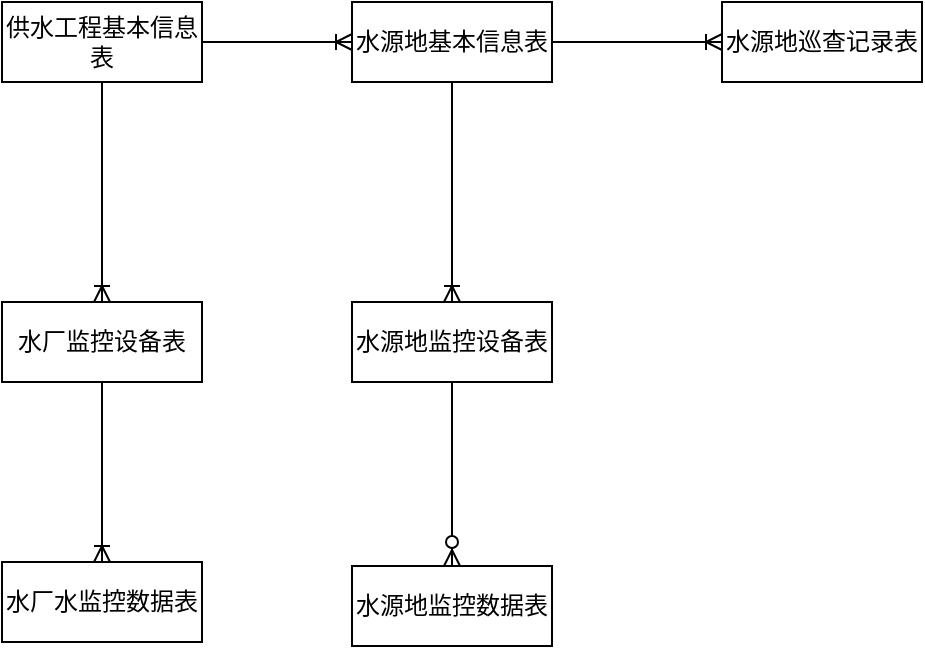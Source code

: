 <mxfile version="14.1.8" type="github">
  <diagram id="R2lEEEUBdFMjLlhIrx00" name="Page-1">
    <mxGraphModel dx="1422" dy="794" grid="0" gridSize="10" guides="1" tooltips="1" connect="1" arrows="1" fold="1" page="0" pageScale="1" pageWidth="850" pageHeight="1100" math="0" shadow="0" extFonts="Permanent Marker^https://fonts.googleapis.com/css?family=Permanent+Marker">
      <root>
        <mxCell id="0" />
        <mxCell id="1" parent="0" />
        <mxCell id="utO9Kj6KLsNNvzCChyN6-2" value="供水工程基本信息表" style="whiteSpace=wrap;html=1;align=center;" parent="1" vertex="1">
          <mxGeometry x="200" y="140" width="100" height="40" as="geometry" />
        </mxCell>
        <mxCell id="utO9Kj6KLsNNvzCChyN6-3" value="水源地基本信息表" style="whiteSpace=wrap;html=1;align=center;" parent="1" vertex="1">
          <mxGeometry x="375" y="140" width="100" height="40" as="geometry" />
        </mxCell>
        <mxCell id="utO9Kj6KLsNNvzCChyN6-4" value="水源地巡查记录表" style="whiteSpace=wrap;html=1;align=center;" parent="1" vertex="1">
          <mxGeometry x="560" y="140" width="100" height="40" as="geometry" />
        </mxCell>
        <mxCell id="utO9Kj6KLsNNvzCChyN6-5" value="" style="edgeStyle=entityRelationEdgeStyle;fontSize=12;html=1;endArrow=ERoneToMany;exitX=1;exitY=0.5;exitDx=0;exitDy=0;" parent="1" source="utO9Kj6KLsNNvzCChyN6-3" target="utO9Kj6KLsNNvzCChyN6-4" edge="1">
          <mxGeometry width="100" height="100" relative="1" as="geometry">
            <mxPoint x="420" y="380" as="sourcePoint" />
            <mxPoint x="520" y="280" as="targetPoint" />
          </mxGeometry>
        </mxCell>
        <mxCell id="utO9Kj6KLsNNvzCChyN6-6" value="水源地监控设备表" style="whiteSpace=wrap;html=1;align=center;" parent="1" vertex="1">
          <mxGeometry x="375" y="290" width="100" height="40" as="geometry" />
        </mxCell>
        <mxCell id="utO9Kj6KLsNNvzCChyN6-7" value="" style="fontSize=12;html=1;endArrow=ERoneToMany;entryX=0.5;entryY=0;entryDx=0;entryDy=0;" parent="1" source="utO9Kj6KLsNNvzCChyN6-3" target="utO9Kj6KLsNNvzCChyN6-6" edge="1">
          <mxGeometry width="100" height="100" relative="1" as="geometry">
            <mxPoint x="470" y="320" as="sourcePoint" />
            <mxPoint x="570" y="220" as="targetPoint" />
          </mxGeometry>
        </mxCell>
        <mxCell id="utO9Kj6KLsNNvzCChyN6-8" value="水源地监控数据表" style="whiteSpace=wrap;html=1;align=center;" parent="1" vertex="1">
          <mxGeometry x="375" y="422" width="100" height="40" as="geometry" />
        </mxCell>
        <mxCell id="utO9Kj6KLsNNvzCChyN6-9" value="" style="fontSize=12;html=1;endArrow=ERzeroToMany;endFill=1;exitX=0.5;exitY=1;exitDx=0;exitDy=0;entryX=0.5;entryY=0;entryDx=0;entryDy=0;" parent="1" source="utO9Kj6KLsNNvzCChyN6-6" target="utO9Kj6KLsNNvzCChyN6-8" edge="1">
          <mxGeometry width="100" height="100" relative="1" as="geometry">
            <mxPoint x="500" y="470" as="sourcePoint" />
            <mxPoint x="600" y="370" as="targetPoint" />
          </mxGeometry>
        </mxCell>
        <mxCell id="xRg_u-ajiNwcRpn-7tI3-1" value="" style="edgeStyle=entityRelationEdgeStyle;fontSize=12;html=1;endArrow=ERoneToMany;exitX=1;exitY=0.5;exitDx=0;exitDy=0;entryX=0;entryY=0.5;entryDx=0;entryDy=0;" edge="1" parent="1" source="utO9Kj6KLsNNvzCChyN6-2" target="utO9Kj6KLsNNvzCChyN6-3">
          <mxGeometry width="100" height="100" relative="1" as="geometry">
            <mxPoint x="260" y="310" as="sourcePoint" />
            <mxPoint x="360" y="210" as="targetPoint" />
          </mxGeometry>
        </mxCell>
        <mxCell id="xRg_u-ajiNwcRpn-7tI3-2" value="水厂监控设备表" style="whiteSpace=wrap;html=1;align=center;" vertex="1" parent="1">
          <mxGeometry x="200" y="290" width="100" height="40" as="geometry" />
        </mxCell>
        <mxCell id="xRg_u-ajiNwcRpn-7tI3-3" value="水厂水监控数据表" style="whiteSpace=wrap;html=1;align=center;" vertex="1" parent="1">
          <mxGeometry x="200" y="420" width="100" height="40" as="geometry" />
        </mxCell>
        <mxCell id="xRg_u-ajiNwcRpn-7tI3-4" value="" style="fontSize=12;html=1;endArrow=ERoneToMany;exitX=0.5;exitY=1;exitDx=0;exitDy=0;entryX=0.5;entryY=0;entryDx=0;entryDy=0;" edge="1" parent="1" source="utO9Kj6KLsNNvzCChyN6-2" target="xRg_u-ajiNwcRpn-7tI3-2">
          <mxGeometry width="100" height="100" relative="1" as="geometry">
            <mxPoint x="290" y="300" as="sourcePoint" />
            <mxPoint x="390" y="200" as="targetPoint" />
          </mxGeometry>
        </mxCell>
        <mxCell id="xRg_u-ajiNwcRpn-7tI3-5" value="" style="fontSize=12;html=1;endArrow=ERoneToMany;exitX=0.5;exitY=1;exitDx=0;exitDy=0;entryX=0.5;entryY=0;entryDx=0;entryDy=0;" edge="1" parent="1" source="xRg_u-ajiNwcRpn-7tI3-2" target="xRg_u-ajiNwcRpn-7tI3-3">
          <mxGeometry width="100" height="100" relative="1" as="geometry">
            <mxPoint x="330" y="440" as="sourcePoint" />
            <mxPoint x="430" y="340" as="targetPoint" />
          </mxGeometry>
        </mxCell>
      </root>
    </mxGraphModel>
  </diagram>
</mxfile>
